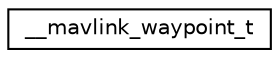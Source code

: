 digraph "Graphical Class Hierarchy"
{
 // INTERACTIVE_SVG=YES
  edge [fontname="Helvetica",fontsize="10",labelfontname="Helvetica",labelfontsize="10"];
  node [fontname="Helvetica",fontsize="10",shape=record];
  rankdir="LR";
  Node1 [label="__mavlink_waypoint_t",height=0.2,width=0.4,color="black", fillcolor="white", style="filled",URL="$struct____mavlink__waypoint__t.html"];
}

